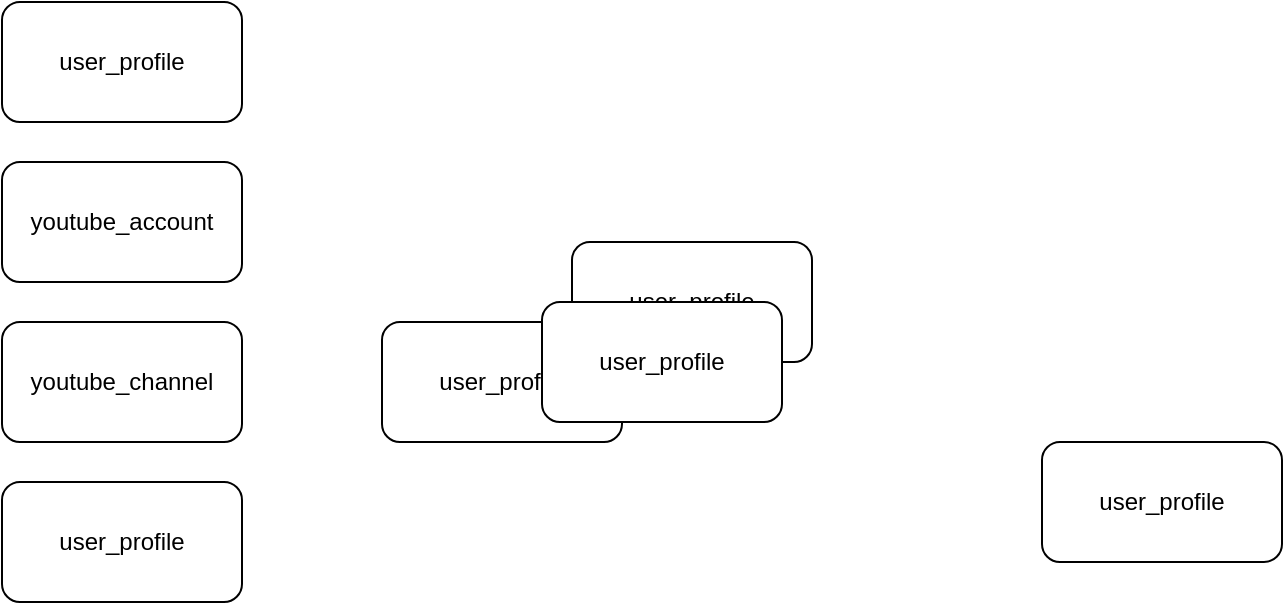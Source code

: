 <mxfile version="20.2.5" type="github"><diagram id="eFtW5oq1gpHwAF29WDRR" name="Page-1"><mxGraphModel dx="1422" dy="752" grid="1" gridSize="10" guides="1" tooltips="1" connect="1" arrows="1" fold="1" page="1" pageScale="1" pageWidth="850" pageHeight="1100" math="0" shadow="0"><root><mxCell id="0"/><mxCell id="1" parent="0"/><mxCell id="JOb6aWaL7JN_0PUjgCRg-1" value="user_profile" style="rounded=1;whiteSpace=wrap;html=1;" vertex="1" parent="1"><mxGeometry x="80" y="80" width="120" height="60" as="geometry"/></mxCell><mxCell id="JOb6aWaL7JN_0PUjgCRg-2" value="youtube_account" style="rounded=1;whiteSpace=wrap;html=1;" vertex="1" parent="1"><mxGeometry x="80" y="160" width="120" height="60" as="geometry"/></mxCell><mxCell id="JOb6aWaL7JN_0PUjgCRg-3" value="user_profile" style="rounded=1;whiteSpace=wrap;html=1;" vertex="1" parent="1"><mxGeometry x="80" y="320" width="120" height="60" as="geometry"/></mxCell><mxCell id="JOb6aWaL7JN_0PUjgCRg-4" value="user_profile" style="rounded=1;whiteSpace=wrap;html=1;" vertex="1" parent="1"><mxGeometry x="270" y="240" width="120" height="60" as="geometry"/></mxCell><mxCell id="JOb6aWaL7JN_0PUjgCRg-5" value="youtube_channel" style="rounded=1;whiteSpace=wrap;html=1;" vertex="1" parent="1"><mxGeometry x="80" y="240" width="120" height="60" as="geometry"/></mxCell><mxCell id="JOb6aWaL7JN_0PUjgCRg-6" value="user_profile" style="rounded=1;whiteSpace=wrap;html=1;" vertex="1" parent="1"><mxGeometry x="365" y="200" width="120" height="60" as="geometry"/></mxCell><mxCell id="JOb6aWaL7JN_0PUjgCRg-7" value="user_profile" style="rounded=1;whiteSpace=wrap;html=1;" vertex="1" parent="1"><mxGeometry x="350" y="230" width="120" height="60" as="geometry"/></mxCell><mxCell id="JOb6aWaL7JN_0PUjgCRg-8" value="user_profile" style="rounded=1;whiteSpace=wrap;html=1;" vertex="1" parent="1"><mxGeometry x="600" y="300" width="120" height="60" as="geometry"/></mxCell></root></mxGraphModel></diagram></mxfile>
